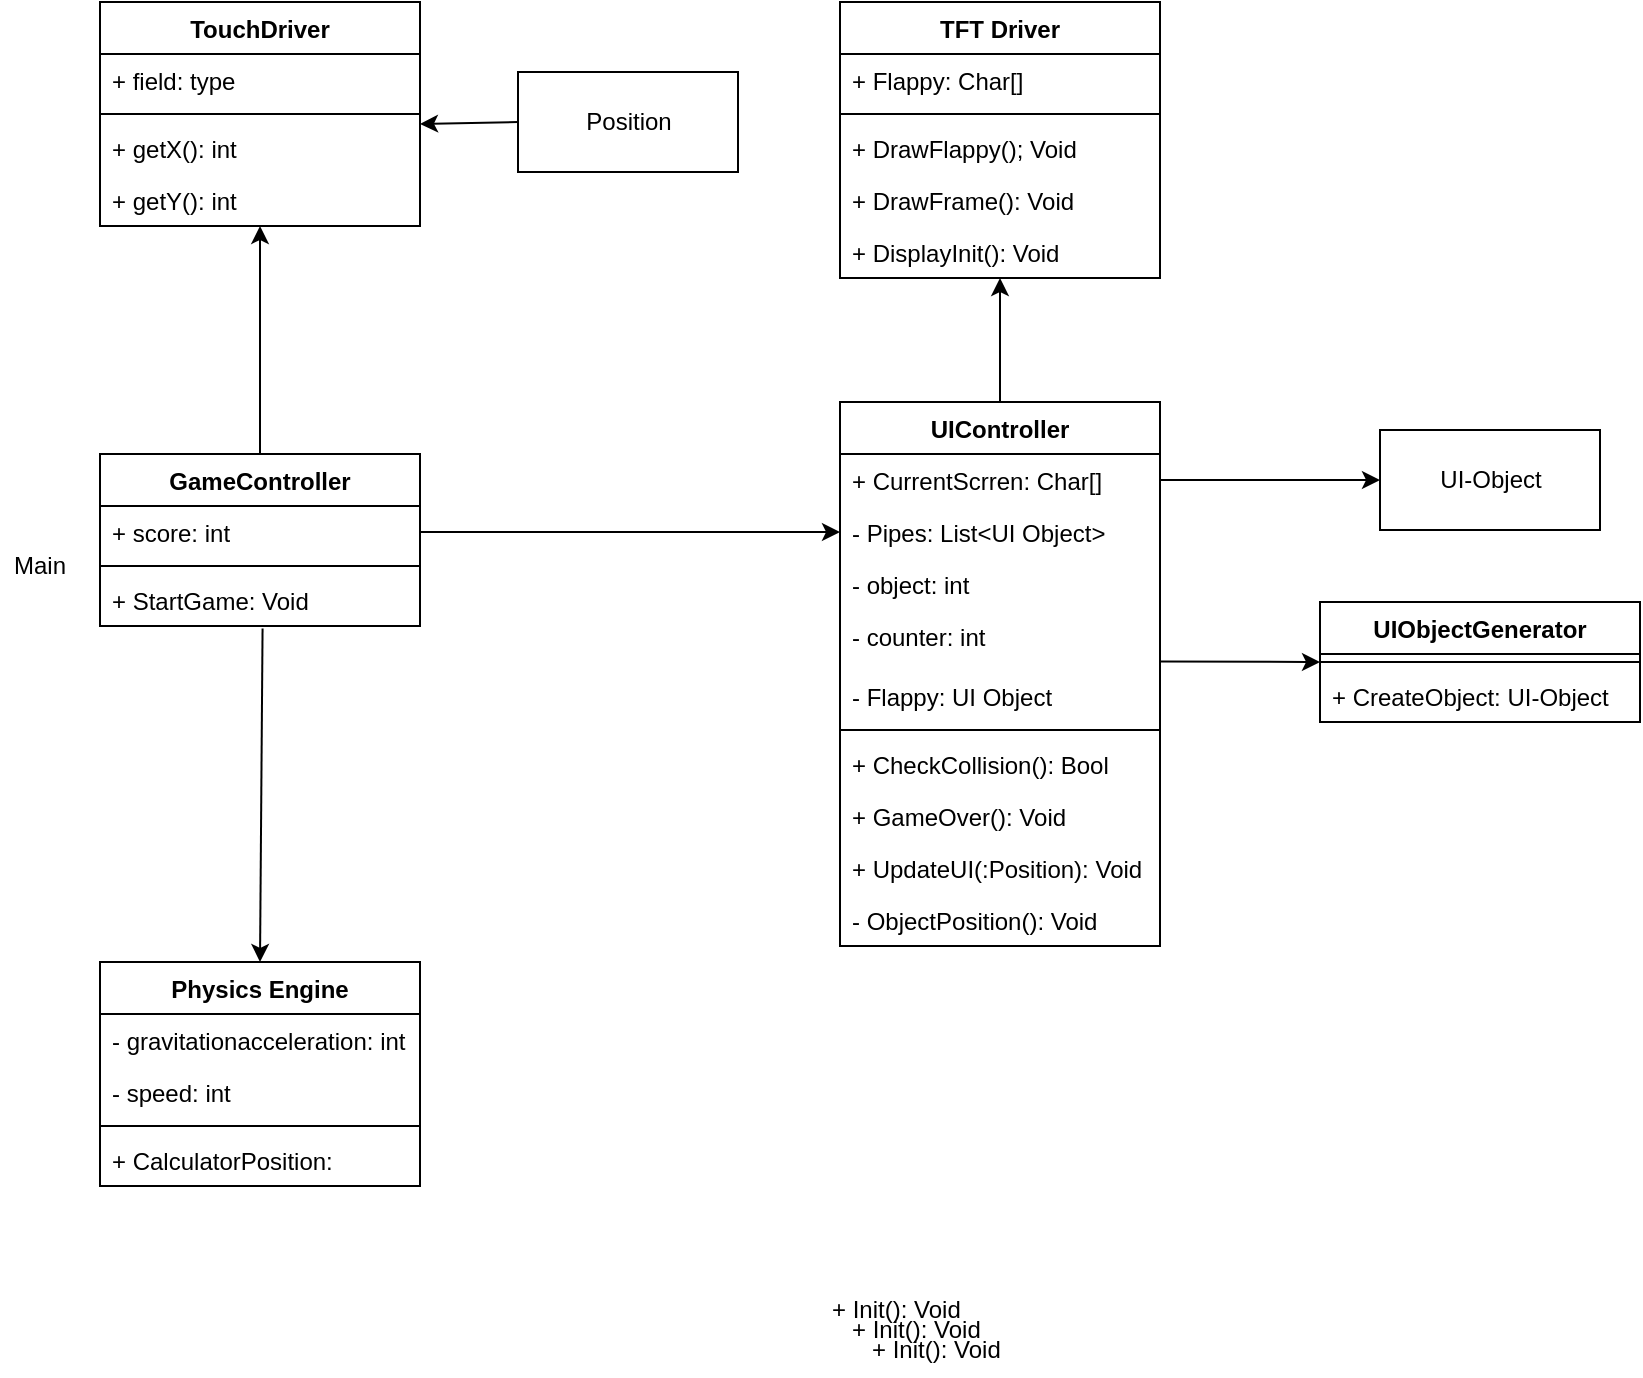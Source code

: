 <mxfile version="12.9.4" type="device"><diagram id="C5RBs43oDa-KdzZeNtuy" name="Page-1"><mxGraphModel dx="1662" dy="762" grid="1" gridSize="10" guides="1" tooltips="1" connect="1" arrows="1" fold="1" page="1" pageScale="1" pageWidth="827" pageHeight="1169" math="0" shadow="0"><root><mxCell id="WIyWlLk6GJQsqaUBKTNV-0"/><mxCell id="WIyWlLk6GJQsqaUBKTNV-1" parent="WIyWlLk6GJQsqaUBKTNV-0"/><mxCell id="3Zyg4cxjOTvqdxwf2w7R-1" value="TouchDriver" style="swimlane;fontStyle=1;align=center;verticalAlign=top;childLayout=stackLayout;horizontal=1;startSize=26;horizontalStack=0;resizeParent=1;resizeParentMax=0;resizeLast=0;collapsible=1;marginBottom=0;" parent="WIyWlLk6GJQsqaUBKTNV-1" vertex="1"><mxGeometry x="50" y="50" width="160" height="112" as="geometry"/></mxCell><mxCell id="3Zyg4cxjOTvqdxwf2w7R-2" value="+ field: type" style="text;strokeColor=none;fillColor=none;align=left;verticalAlign=top;spacingLeft=4;spacingRight=4;overflow=hidden;rotatable=0;points=[[0,0.5],[1,0.5]];portConstraint=eastwest;" parent="3Zyg4cxjOTvqdxwf2w7R-1" vertex="1"><mxGeometry y="26" width="160" height="26" as="geometry"/></mxCell><mxCell id="3Zyg4cxjOTvqdxwf2w7R-3" value="" style="line;strokeWidth=1;fillColor=none;align=left;verticalAlign=middle;spacingTop=-1;spacingLeft=3;spacingRight=3;rotatable=0;labelPosition=right;points=[];portConstraint=eastwest;" parent="3Zyg4cxjOTvqdxwf2w7R-1" vertex="1"><mxGeometry y="52" width="160" height="8" as="geometry"/></mxCell><mxCell id="3Zyg4cxjOTvqdxwf2w7R-4" value="+ getX(): int" style="text;strokeColor=none;fillColor=none;align=left;verticalAlign=top;spacingLeft=4;spacingRight=4;overflow=hidden;rotatable=0;points=[[0,0.5],[1,0.5]];portConstraint=eastwest;" parent="3Zyg4cxjOTvqdxwf2w7R-1" vertex="1"><mxGeometry y="60" width="160" height="26" as="geometry"/></mxCell><mxCell id="3Zyg4cxjOTvqdxwf2w7R-30" value="+ getY(): int" style="text;strokeColor=none;fillColor=none;align=left;verticalAlign=top;spacingLeft=4;spacingRight=4;overflow=hidden;rotatable=0;points=[[0,0.5],[1,0.5]];portConstraint=eastwest;" parent="3Zyg4cxjOTvqdxwf2w7R-1" vertex="1"><mxGeometry y="86" width="160" height="26" as="geometry"/></mxCell><mxCell id="3Zyg4cxjOTvqdxwf2w7R-27" value="+ Init(): Void" style="text;strokeColor=none;fillColor=none;align=left;verticalAlign=top;spacingLeft=4;spacingRight=4;overflow=hidden;rotatable=0;points=[[0,0.5],[1,0.5]];portConstraint=eastwest;" parent="WIyWlLk6GJQsqaUBKTNV-1" vertex="1"><mxGeometry x="410" y="690" width="160" height="26" as="geometry"/></mxCell><mxCell id="3Zyg4cxjOTvqdxwf2w7R-28" value="+ Init(): Void" style="text;strokeColor=none;fillColor=none;align=left;verticalAlign=top;spacingLeft=4;spacingRight=4;overflow=hidden;rotatable=0;points=[[0,0.5],[1,0.5]];portConstraint=eastwest;" parent="WIyWlLk6GJQsqaUBKTNV-1" vertex="1"><mxGeometry x="420" y="700" width="160" height="26" as="geometry"/></mxCell><mxCell id="3Zyg4cxjOTvqdxwf2w7R-29" value="+ Init(): Void" style="text;strokeColor=none;fillColor=none;align=left;verticalAlign=top;spacingLeft=4;spacingRight=4;overflow=hidden;rotatable=0;points=[[0,0.5],[1,0.5]];portConstraint=eastwest;" parent="WIyWlLk6GJQsqaUBKTNV-1" vertex="1"><mxGeometry x="430" y="710" width="160" height="24" as="geometry"/></mxCell><mxCell id="3Zyg4cxjOTvqdxwf2w7R-51" value="UI-Object" style="html=1;" parent="WIyWlLk6GJQsqaUBKTNV-1" vertex="1"><mxGeometry x="690" y="264" width="110" height="50" as="geometry"/></mxCell><mxCell id="3Zyg4cxjOTvqdxwf2w7R-52" value="" style="endArrow=classic;html=1;entryX=0;entryY=0.5;entryDx=0;entryDy=0;exitX=1;exitY=0.5;exitDx=0;exitDy=0;" parent="WIyWlLk6GJQsqaUBKTNV-1" source="3Zyg4cxjOTvqdxwf2w7R-41" target="3Zyg4cxjOTvqdxwf2w7R-51" edge="1"><mxGeometry width="50" height="50" relative="1" as="geometry"><mxPoint x="730" y="410" as="sourcePoint"/><mxPoint x="780" y="360" as="targetPoint"/></mxGeometry></mxCell><mxCell id="3Zyg4cxjOTvqdxwf2w7R-53" value="" style="endArrow=classic;html=1;exitX=0.5;exitY=0;exitDx=0;exitDy=0;" parent="WIyWlLk6GJQsqaUBKTNV-1" source="3Zyg4cxjOTvqdxwf2w7R-40" target="3Zyg4cxjOTvqdxwf2w7R-9" edge="1"><mxGeometry width="50" height="50" relative="1" as="geometry"><mxPoint x="460" y="250" as="sourcePoint"/><mxPoint x="510" y="200" as="targetPoint"/></mxGeometry></mxCell><mxCell id="3Zyg4cxjOTvqdxwf2w7R-6" value="TFT Driver" style="swimlane;fontStyle=1;align=center;verticalAlign=top;childLayout=stackLayout;horizontal=1;startSize=26;horizontalStack=0;resizeParent=1;resizeParentMax=0;resizeLast=0;collapsible=1;marginBottom=0;" parent="WIyWlLk6GJQsqaUBKTNV-1" vertex="1"><mxGeometry x="420" y="50" width="160" height="138" as="geometry"/></mxCell><mxCell id="3Zyg4cxjOTvqdxwf2w7R-7" value="+ Flappy: Char[]" style="text;strokeColor=none;fillColor=none;align=left;verticalAlign=top;spacingLeft=4;spacingRight=4;overflow=hidden;rotatable=0;points=[[0,0.5],[1,0.5]];portConstraint=eastwest;" parent="3Zyg4cxjOTvqdxwf2w7R-6" vertex="1"><mxGeometry y="26" width="160" height="26" as="geometry"/></mxCell><mxCell id="3Zyg4cxjOTvqdxwf2w7R-8" value="" style="line;strokeWidth=1;fillColor=none;align=left;verticalAlign=middle;spacingTop=-1;spacingLeft=3;spacingRight=3;rotatable=0;labelPosition=right;points=[];portConstraint=eastwest;" parent="3Zyg4cxjOTvqdxwf2w7R-6" vertex="1"><mxGeometry y="52" width="160" height="8" as="geometry"/></mxCell><mxCell id="3Zyg4cxjOTvqdxwf2w7R-35" value="+ DrawFlappy(); Void" style="text;strokeColor=none;fillColor=none;align=left;verticalAlign=top;spacingLeft=4;spacingRight=4;overflow=hidden;rotatable=0;points=[[0,0.5],[1,0.5]];portConstraint=eastwest;" parent="3Zyg4cxjOTvqdxwf2w7R-6" vertex="1"><mxGeometry y="60" width="160" height="26" as="geometry"/></mxCell><mxCell id="3Zyg4cxjOTvqdxwf2w7R-11" value="+ DrawFrame(): Void" style="text;strokeColor=none;fillColor=none;align=left;verticalAlign=top;spacingLeft=4;spacingRight=4;overflow=hidden;rotatable=0;points=[[0,0.5],[1,0.5]];portConstraint=eastwest;" parent="3Zyg4cxjOTvqdxwf2w7R-6" vertex="1"><mxGeometry y="86" width="160" height="26" as="geometry"/></mxCell><mxCell id="3Zyg4cxjOTvqdxwf2w7R-9" value="+ DisplayInit(): Void" style="text;strokeColor=none;fillColor=none;align=left;verticalAlign=top;spacingLeft=4;spacingRight=4;overflow=hidden;rotatable=0;points=[[0,0.5],[1,0.5]];portConstraint=eastwest;" parent="3Zyg4cxjOTvqdxwf2w7R-6" vertex="1"><mxGeometry y="112" width="160" height="26" as="geometry"/></mxCell><mxCell id="3Zyg4cxjOTvqdxwf2w7R-40" value="UIController" style="swimlane;fontStyle=1;align=center;verticalAlign=top;childLayout=stackLayout;horizontal=1;startSize=26;horizontalStack=0;resizeParent=1;resizeParentMax=0;resizeLast=0;collapsible=1;marginBottom=0;" parent="WIyWlLk6GJQsqaUBKTNV-1" vertex="1"><mxGeometry x="420" y="250" width="160" height="272" as="geometry"/></mxCell><mxCell id="3Zyg4cxjOTvqdxwf2w7R-41" value="+ CurrentScrren: Char[]" style="text;strokeColor=none;fillColor=none;align=left;verticalAlign=top;spacingLeft=4;spacingRight=4;overflow=hidden;rotatable=0;points=[[0,0.5],[1,0.5]];portConstraint=eastwest;" parent="3Zyg4cxjOTvqdxwf2w7R-40" vertex="1"><mxGeometry y="26" width="160" height="26" as="geometry"/></mxCell><mxCell id="3Zyg4cxjOTvqdxwf2w7R-32" value="- Pipes: List&lt;UI Object&gt;" style="text;strokeColor=none;fillColor=none;align=left;verticalAlign=top;spacingLeft=4;spacingRight=4;overflow=hidden;rotatable=0;points=[[0,0.5],[1,0.5]];portConstraint=eastwest;" parent="3Zyg4cxjOTvqdxwf2w7R-40" vertex="1"><mxGeometry y="52" width="160" height="26" as="geometry"/></mxCell><mxCell id="3Zyg4cxjOTvqdxwf2w7R-26" value="- object: int" style="text;strokeColor=none;fillColor=none;align=left;verticalAlign=top;spacingLeft=4;spacingRight=4;overflow=hidden;rotatable=0;points=[[0,0.5],[1,0.5]];portConstraint=eastwest;" parent="3Zyg4cxjOTvqdxwf2w7R-40" vertex="1"><mxGeometry y="78" width="160" height="26" as="geometry"/></mxCell><mxCell id="3Zyg4cxjOTvqdxwf2w7R-23" value="- counter: int" style="text;strokeColor=none;fillColor=none;align=left;verticalAlign=top;spacingLeft=4;spacingRight=4;overflow=hidden;rotatable=0;points=[[0,0.5],[1,0.5]];portConstraint=eastwest;" parent="3Zyg4cxjOTvqdxwf2w7R-40" vertex="1"><mxGeometry y="104" width="160" height="30" as="geometry"/></mxCell><mxCell id="3Zyg4cxjOTvqdxwf2w7R-33" value="- Flappy: UI Object&#10;" style="text;strokeColor=none;fillColor=none;align=left;verticalAlign=top;spacingLeft=4;spacingRight=4;overflow=hidden;rotatable=0;points=[[0,0.5],[1,0.5]];portConstraint=eastwest;" parent="3Zyg4cxjOTvqdxwf2w7R-40" vertex="1"><mxGeometry y="134" width="160" height="26" as="geometry"/></mxCell><mxCell id="3Zyg4cxjOTvqdxwf2w7R-42" value="" style="line;strokeWidth=1;fillColor=none;align=left;verticalAlign=middle;spacingTop=-1;spacingLeft=3;spacingRight=3;rotatable=0;labelPosition=right;points=[];portConstraint=eastwest;" parent="3Zyg4cxjOTvqdxwf2w7R-40" vertex="1"><mxGeometry y="160" width="160" height="8" as="geometry"/></mxCell><mxCell id="3Zyg4cxjOTvqdxwf2w7R-21" value="+ CheckCollision(): Bool" style="text;strokeColor=none;fillColor=none;align=left;verticalAlign=top;spacingLeft=4;spacingRight=4;overflow=hidden;rotatable=0;points=[[0,0.5],[1,0.5]];portConstraint=eastwest;" parent="3Zyg4cxjOTvqdxwf2w7R-40" vertex="1"><mxGeometry y="168" width="160" height="26" as="geometry"/></mxCell><mxCell id="3Zyg4cxjOTvqdxwf2w7R-24" value="+ GameOver(): Void" style="text;strokeColor=none;fillColor=none;align=left;verticalAlign=top;spacingLeft=4;spacingRight=4;overflow=hidden;rotatable=0;points=[[0,0.5],[1,0.5]];portConstraint=eastwest;" parent="3Zyg4cxjOTvqdxwf2w7R-40" vertex="1"><mxGeometry y="194" width="160" height="26" as="geometry"/></mxCell><mxCell id="3Zyg4cxjOTvqdxwf2w7R-43" value="+ UpdateUI(:Position): Void" style="text;strokeColor=none;fillColor=none;align=left;verticalAlign=top;spacingLeft=4;spacingRight=4;overflow=hidden;rotatable=0;points=[[0,0.5],[1,0.5]];portConstraint=eastwest;" parent="3Zyg4cxjOTvqdxwf2w7R-40" vertex="1"><mxGeometry y="220" width="160" height="26" as="geometry"/></mxCell><mxCell id="3Zyg4cxjOTvqdxwf2w7R-25" value="- ObjectPosition(): Void" style="text;strokeColor=none;fillColor=none;align=left;verticalAlign=top;spacingLeft=4;spacingRight=4;overflow=hidden;rotatable=0;points=[[0,0.5],[1,0.5]];portConstraint=eastwest;" parent="3Zyg4cxjOTvqdxwf2w7R-40" vertex="1"><mxGeometry y="246" width="160" height="26" as="geometry"/></mxCell><mxCell id="3Zyg4cxjOTvqdxwf2w7R-58" value="" style="endArrow=classic;html=1;exitX=0.5;exitY=0;exitDx=0;exitDy=0;" parent="WIyWlLk6GJQsqaUBKTNV-1" source="3Zyg4cxjOTvqdxwf2w7R-54" target="3Zyg4cxjOTvqdxwf2w7R-30" edge="1"><mxGeometry width="50" height="50" relative="1" as="geometry"><mxPoint x="370" y="430" as="sourcePoint"/><mxPoint x="130" y="141" as="targetPoint"/></mxGeometry></mxCell><mxCell id="3Zyg4cxjOTvqdxwf2w7R-54" value="GameController" style="swimlane;fontStyle=1;align=center;verticalAlign=top;childLayout=stackLayout;horizontal=1;startSize=26;horizontalStack=0;resizeParent=1;resizeParentMax=0;resizeLast=0;collapsible=1;marginBottom=0;" parent="WIyWlLk6GJQsqaUBKTNV-1" vertex="1"><mxGeometry x="50" y="276" width="160" height="86" as="geometry"/></mxCell><mxCell id="3Zyg4cxjOTvqdxwf2w7R-55" value="+ score: int" style="text;strokeColor=none;fillColor=none;align=left;verticalAlign=top;spacingLeft=4;spacingRight=4;overflow=hidden;rotatable=0;points=[[0,0.5],[1,0.5]];portConstraint=eastwest;" parent="3Zyg4cxjOTvqdxwf2w7R-54" vertex="1"><mxGeometry y="26" width="160" height="26" as="geometry"/></mxCell><mxCell id="3Zyg4cxjOTvqdxwf2w7R-56" value="" style="line;strokeWidth=1;fillColor=none;align=left;verticalAlign=middle;spacingTop=-1;spacingLeft=3;spacingRight=3;rotatable=0;labelPosition=right;points=[];portConstraint=eastwest;" parent="3Zyg4cxjOTvqdxwf2w7R-54" vertex="1"><mxGeometry y="52" width="160" height="8" as="geometry"/></mxCell><mxCell id="3Zyg4cxjOTvqdxwf2w7R-57" value="+ StartGame: Void" style="text;strokeColor=none;fillColor=none;align=left;verticalAlign=top;spacingLeft=4;spacingRight=4;overflow=hidden;rotatable=0;points=[[0,0.5],[1,0.5]];portConstraint=eastwest;" parent="3Zyg4cxjOTvqdxwf2w7R-54" vertex="1"><mxGeometry y="60" width="160" height="26" as="geometry"/></mxCell><mxCell id="3Zyg4cxjOTvqdxwf2w7R-59" value="Physics Engine" style="swimlane;fontStyle=1;align=center;verticalAlign=top;childLayout=stackLayout;horizontal=1;startSize=26;horizontalStack=0;resizeParent=1;resizeParentMax=0;resizeLast=0;collapsible=1;marginBottom=0;" parent="WIyWlLk6GJQsqaUBKTNV-1" vertex="1"><mxGeometry x="50" y="530" width="160" height="112" as="geometry"/></mxCell><mxCell id="3Zyg4cxjOTvqdxwf2w7R-31" value="- gravitationacceleration: int" style="text;strokeColor=none;fillColor=none;align=left;verticalAlign=top;spacingLeft=4;spacingRight=4;overflow=hidden;rotatable=0;points=[[0,0.5],[1,0.5]];portConstraint=eastwest;" parent="3Zyg4cxjOTvqdxwf2w7R-59" vertex="1"><mxGeometry y="26" width="160" height="26" as="geometry"/></mxCell><mxCell id="3Zyg4cxjOTvqdxwf2w7R-60" value="- speed: int" style="text;strokeColor=none;fillColor=none;align=left;verticalAlign=top;spacingLeft=4;spacingRight=4;overflow=hidden;rotatable=0;points=[[0,0.5],[1,0.5]];portConstraint=eastwest;" parent="3Zyg4cxjOTvqdxwf2w7R-59" vertex="1"><mxGeometry y="52" width="160" height="26" as="geometry"/></mxCell><mxCell id="3Zyg4cxjOTvqdxwf2w7R-61" value="" style="line;strokeWidth=1;fillColor=none;align=left;verticalAlign=middle;spacingTop=-1;spacingLeft=3;spacingRight=3;rotatable=0;labelPosition=right;points=[];portConstraint=eastwest;" parent="3Zyg4cxjOTvqdxwf2w7R-59" vertex="1"><mxGeometry y="78" width="160" height="8" as="geometry"/></mxCell><mxCell id="3Zyg4cxjOTvqdxwf2w7R-62" value="+ CalculatorPosition: " style="text;strokeColor=none;fillColor=none;align=left;verticalAlign=top;spacingLeft=4;spacingRight=4;overflow=hidden;rotatable=0;points=[[0,0.5],[1,0.5]];portConstraint=eastwest;" parent="3Zyg4cxjOTvqdxwf2w7R-59" vertex="1"><mxGeometry y="86" width="160" height="26" as="geometry"/></mxCell><mxCell id="3Zyg4cxjOTvqdxwf2w7R-63" value="Main" style="text;html=1;strokeColor=none;fillColor=none;align=center;verticalAlign=middle;whiteSpace=wrap;rounded=0;" parent="WIyWlLk6GJQsqaUBKTNV-1" vertex="1"><mxGeometry y="322" width="40" height="20" as="geometry"/></mxCell><mxCell id="3Zyg4cxjOTvqdxwf2w7R-64" value="" style="endArrow=classic;html=1;entryX=0;entryY=0.5;entryDx=0;entryDy=0;exitX=1;exitY=0.5;exitDx=0;exitDy=0;" parent="WIyWlLk6GJQsqaUBKTNV-1" source="3Zyg4cxjOTvqdxwf2w7R-55" target="3Zyg4cxjOTvqdxwf2w7R-32" edge="1"><mxGeometry width="50" height="50" relative="1" as="geometry"><mxPoint x="210" y="341" as="sourcePoint"/><mxPoint x="390" y="340" as="targetPoint"/></mxGeometry></mxCell><mxCell id="3Zyg4cxjOTvqdxwf2w7R-65" value="" style="endArrow=classic;html=1;entryX=0.5;entryY=0;entryDx=0;entryDy=0;exitX=0.508;exitY=1.048;exitDx=0;exitDy=0;exitPerimeter=0;" parent="WIyWlLk6GJQsqaUBKTNV-1" source="3Zyg4cxjOTvqdxwf2w7R-57" target="3Zyg4cxjOTvqdxwf2w7R-59" edge="1"><mxGeometry width="50" height="50" relative="1" as="geometry"><mxPoint x="130" y="390" as="sourcePoint"/><mxPoint x="320" y="440" as="targetPoint"/></mxGeometry></mxCell><mxCell id="3Zyg4cxjOTvqdxwf2w7R-66" value="Position" style="html=1;" parent="WIyWlLk6GJQsqaUBKTNV-1" vertex="1"><mxGeometry x="259" y="85" width="110" height="50" as="geometry"/></mxCell><mxCell id="3Zyg4cxjOTvqdxwf2w7R-67" value="" style="endArrow=classic;html=1;exitX=0;exitY=0.5;exitDx=0;exitDy=0;" parent="WIyWlLk6GJQsqaUBKTNV-1" source="3Zyg4cxjOTvqdxwf2w7R-66" edge="1"><mxGeometry width="50" height="50" relative="1" as="geometry"><mxPoint x="240" y="220" as="sourcePoint"/><mxPoint x="210" y="111" as="targetPoint"/></mxGeometry></mxCell><mxCell id="3Zyg4cxjOTvqdxwf2w7R-69" value="UIObjectGenerator" style="swimlane;fontStyle=1;align=center;verticalAlign=top;childLayout=stackLayout;horizontal=1;startSize=26;horizontalStack=0;resizeParent=1;resizeParentMax=0;resizeLast=0;collapsible=1;marginBottom=0;" parent="WIyWlLk6GJQsqaUBKTNV-1" vertex="1"><mxGeometry x="660" y="350" width="160" height="60" as="geometry"><mxRectangle x="420" y="480" width="140" height="26" as="alternateBounds"/></mxGeometry></mxCell><mxCell id="3Zyg4cxjOTvqdxwf2w7R-71" value="" style="line;strokeWidth=1;fillColor=none;align=left;verticalAlign=middle;spacingTop=-1;spacingLeft=3;spacingRight=3;rotatable=0;labelPosition=right;points=[];portConstraint=eastwest;" parent="3Zyg4cxjOTvqdxwf2w7R-69" vertex="1"><mxGeometry y="26" width="160" height="8" as="geometry"/></mxCell><mxCell id="3Zyg4cxjOTvqdxwf2w7R-72" value="+ CreateObject: UI-Object" style="text;strokeColor=none;fillColor=none;align=left;verticalAlign=top;spacingLeft=4;spacingRight=4;overflow=hidden;rotatable=0;points=[[0,0.5],[1,0.5]];portConstraint=eastwest;" parent="3Zyg4cxjOTvqdxwf2w7R-69" vertex="1"><mxGeometry y="34" width="160" height="26" as="geometry"/></mxCell><mxCell id="3Zyg4cxjOTvqdxwf2w7R-74" value="" style="endArrow=classic;html=1;entryX=0;entryY=0.5;entryDx=0;entryDy=0;exitX=1.001;exitY=-0.165;exitDx=0;exitDy=0;exitPerimeter=0;" parent="WIyWlLk6GJQsqaUBKTNV-1" source="3Zyg4cxjOTvqdxwf2w7R-33" target="3Zyg4cxjOTvqdxwf2w7R-69" edge="1"><mxGeometry width="50" height="50" relative="1" as="geometry"><mxPoint x="430" y="390" as="sourcePoint"/><mxPoint x="480" y="340" as="targetPoint"/></mxGeometry></mxCell></root></mxGraphModel></diagram></mxfile>